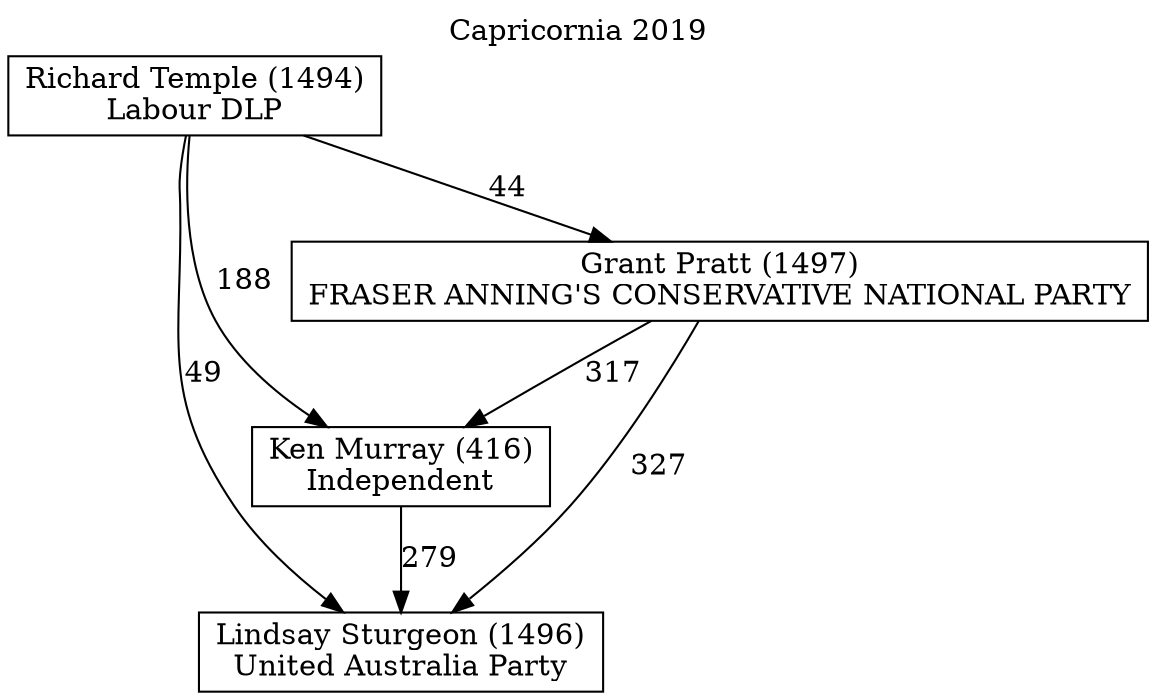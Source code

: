 // House preference flow
digraph "Lindsay Sturgeon (1496)_Capricornia_2019" {
	graph [label="Capricornia 2019" labelloc=t mclimit=10]
	node [shape=box]
	"Lindsay Sturgeon (1496)" [label="Lindsay Sturgeon (1496)
United Australia Party"]
	"Ken Murray (416)" [label="Ken Murray (416)
Independent"]
	"Grant Pratt (1497)" [label="Grant Pratt (1497)
FRASER ANNING'S CONSERVATIVE NATIONAL PARTY"]
	"Richard Temple (1494)" [label="Richard Temple (1494)
Labour DLP"]
	"Ken Murray (416)" -> "Lindsay Sturgeon (1496)" [label=279]
	"Grant Pratt (1497)" -> "Ken Murray (416)" [label=317]
	"Richard Temple (1494)" -> "Grant Pratt (1497)" [label=44]
	"Grant Pratt (1497)" -> "Lindsay Sturgeon (1496)" [label=327]
	"Richard Temple (1494)" -> "Lindsay Sturgeon (1496)" [label=49]
	"Richard Temple (1494)" -> "Ken Murray (416)" [label=188]
}
